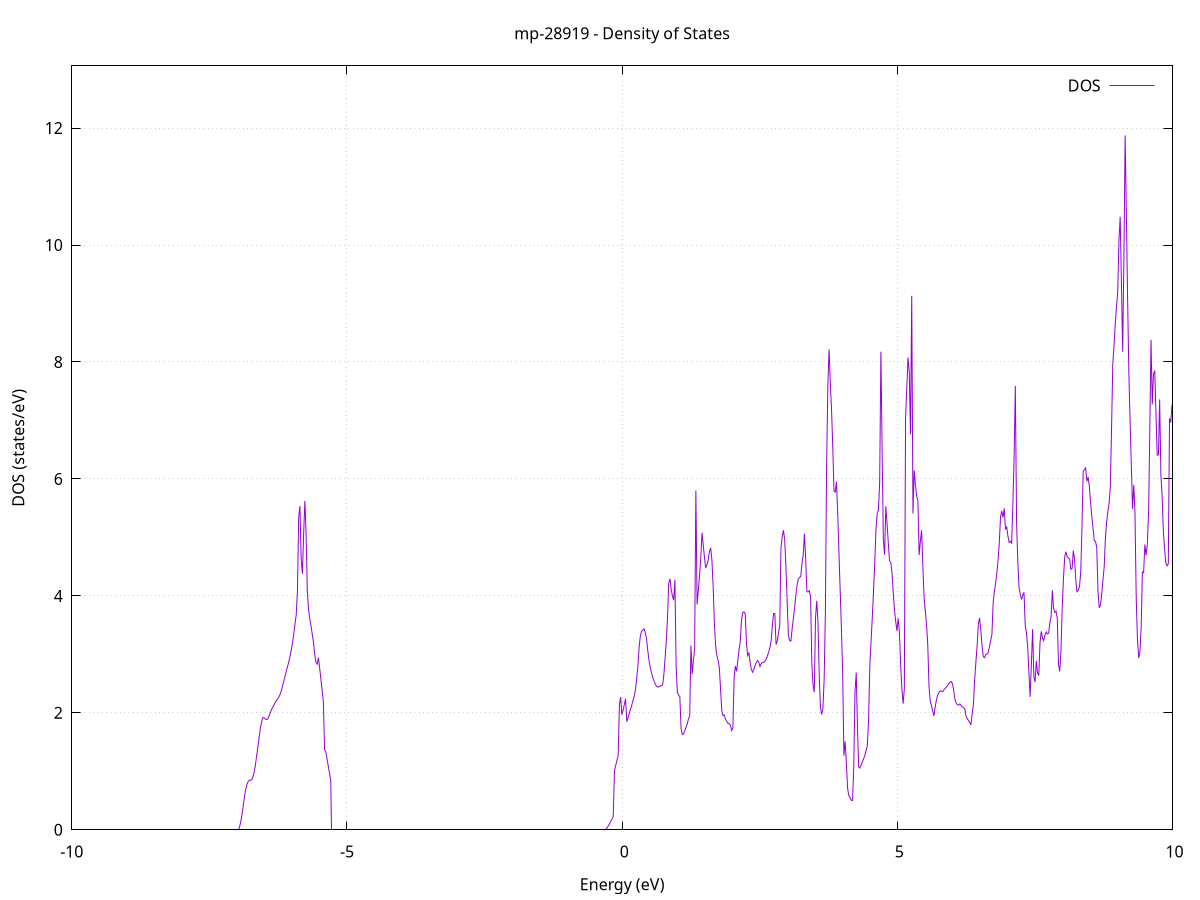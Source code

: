 set title 'mp-28919 - Density of States'
set xlabel 'Energy (eV)'
set ylabel 'DOS (states/eV)'
set grid
set xrange [-10:10]
set yrange [0:13.064]
set xzeroaxis lt -1
set terminal png size 800,600
set output 'mp-28919_dos_gnuplot.png'
plot '-' using 1:2 with lines title 'DOS'
-27.236500 0.000000
-27.214100 0.000000
-27.191700 0.000000
-27.169300 0.000000
-27.146900 0.000000
-27.124500 0.000000
-27.102100 0.000000
-27.079600 0.000000
-27.057200 0.000000
-27.034800 0.000000
-27.012400 0.000000
-26.990000 0.000000
-26.967600 0.000000
-26.945200 0.000000
-26.922800 0.000000
-26.900300 0.000000
-26.877900 0.000000
-26.855500 0.000000
-26.833100 0.000000
-26.810700 0.000000
-26.788300 0.000000
-26.765900 0.000000
-26.743500 0.000000
-26.721000 0.000000
-26.698600 0.000000
-26.676200 0.000000
-26.653800 0.000000
-26.631400 0.000000
-26.609000 0.000000
-26.586600 0.000000
-26.564200 0.000000
-26.541700 0.000000
-26.519300 0.000000
-26.496900 0.000000
-26.474500 0.000000
-26.452100 0.000000
-26.429700 0.000000
-26.407300 0.000000
-26.384900 0.000000
-26.362400 0.000000
-26.340000 0.000000
-26.317600 0.000000
-26.295200 0.000000
-26.272800 0.000000
-26.250400 0.000000
-26.228000 0.000000
-26.205600 0.000000
-26.183100 0.000000
-26.160700 0.000000
-26.138300 0.000000
-26.115900 0.000000
-26.093500 0.000000
-26.071100 0.000000
-26.048700 0.000000
-26.026200 0.000000
-26.003800 0.000000
-25.981400 0.000000
-25.959000 0.000000
-25.936600 0.000000
-25.914200 0.000000
-25.891800 0.000000
-25.869400 0.000000
-25.846900 0.000000
-25.824500 0.000000
-25.802100 0.000000
-25.779700 0.000000
-25.757300 0.000000
-25.734900 0.000000
-25.712500 0.000000
-25.690100 0.000000
-25.667600 0.000000
-25.645200 0.000000
-25.622800 0.000000
-25.600400 0.000000
-25.578000 0.000000
-25.555600 0.000000
-25.533200 0.000000
-25.510800 0.000000
-25.488300 0.000000
-25.465900 0.000000
-25.443500 0.000000
-25.421100 0.000000
-25.398700 0.000000
-25.376300 0.000000
-25.353900 0.000000
-25.331500 0.000000
-25.309000 0.000000
-25.286600 0.000000
-25.264200 0.000000
-25.241800 0.000000
-25.219400 0.000000
-25.197000 9.255500
-25.174600 11.349700
-25.152200 35.704700
-25.129700 68.804600
-25.107300 82.952300
-25.084900 29.722500
-25.062500 46.060000
-25.040100 50.028600
-25.017700 41.743700
-24.995300 123.238900
-24.972900 39.873000
-24.950400 0.000000
-24.928000 0.000000
-24.905600 0.000000
-24.883200 0.000000
-24.860800 0.000000
-24.838400 0.000000
-24.816000 0.000000
-24.793600 0.000000
-24.771100 0.000000
-24.748700 0.000000
-24.726300 0.000000
-24.703900 0.000000
-24.681500 0.000000
-24.659100 0.000000
-24.636700 4.970500
-24.614300 9.001400
-24.591800 22.555400
-24.569400 33.319600
-24.547000 12.751900
-24.524600 0.000000
-24.502200 0.000000
-24.479800 0.000000
-24.457400 0.000000
-24.435000 0.000000
-24.412500 0.000000
-24.390100 0.000000
-24.367700 0.000000
-24.345300 39.415900
-24.322900 88.098700
-24.300500 39.364800
-24.278100 0.000000
-24.255600 0.000000
-24.233200 0.000000
-24.210800 0.000000
-24.188400 0.000000
-24.166000 0.000000
-24.143600 0.000000
-24.121200 0.000000
-24.098800 0.000000
-24.076300 0.000000
-24.053900 0.000000
-24.031500 0.000000
-24.009100 0.000000
-23.986700 0.000000
-23.964300 0.000000
-23.941900 0.000000
-23.919500 0.000000
-23.897000 0.000000
-23.874600 0.000000
-23.852200 0.000000
-23.829800 0.000000
-23.807400 0.000000
-23.785000 0.000000
-23.762600 0.000000
-23.740200 0.000000
-23.717700 0.000000
-23.695300 0.000000
-23.672900 0.000000
-23.650500 0.000000
-23.628100 0.000000
-23.605700 0.000000
-23.583300 0.000000
-23.560900 0.000000
-23.538400 0.000000
-23.516000 0.000000
-23.493600 0.000000
-23.471200 0.000000
-23.448800 0.000000
-23.426400 0.000000
-23.404000 0.000000
-23.381600 0.000000
-23.359100 0.000000
-23.336700 0.000000
-23.314300 0.000000
-23.291900 0.000000
-23.269500 0.000000
-23.247100 0.000000
-23.224700 0.000000
-23.202300 0.000000
-23.179800 0.000000
-23.157400 0.000000
-23.135000 0.000000
-23.112600 0.000000
-23.090200 0.000000
-23.067800 0.000000
-23.045400 0.000000
-23.023000 0.000000
-23.000500 0.000000
-22.978100 0.000000
-22.955700 0.000000
-22.933300 0.000000
-22.910900 0.000000
-22.888500 0.000000
-22.866100 0.000000
-22.843700 0.000000
-22.821200 0.000000
-22.798800 0.000000
-22.776400 0.000000
-22.754000 0.000000
-22.731600 0.000000
-22.709200 0.000000
-22.686800 0.000000
-22.664400 0.000000
-22.641900 0.000000
-22.619500 0.000000
-22.597100 0.000000
-22.574700 0.000000
-22.552300 0.000000
-22.529900 0.000000
-22.507500 0.000000
-22.485000 0.000000
-22.462600 0.000000
-22.440200 0.000000
-22.417800 0.000000
-22.395400 0.000000
-22.373000 0.000000
-22.350600 0.000000
-22.328200 0.000000
-22.305700 0.000000
-22.283300 0.000000
-22.260900 0.000000
-22.238500 0.000000
-22.216100 0.000000
-22.193700 0.000000
-22.171300 0.000000
-22.148900 0.000000
-22.126400 0.000000
-22.104000 0.000000
-22.081600 0.000000
-22.059200 0.000000
-22.036800 0.000000
-22.014400 0.000000
-21.992000 0.000000
-21.969600 0.000000
-21.947100 0.000000
-21.924700 0.000000
-21.902300 0.000000
-21.879900 0.000000
-21.857500 0.000000
-21.835100 0.000000
-21.812700 0.000000
-21.790300 0.000000
-21.767800 0.000000
-21.745400 0.000000
-21.723000 0.000000
-21.700600 0.000000
-21.678200 0.000000
-21.655800 0.000000
-21.633400 0.000000
-21.611000 0.000000
-21.588500 0.000000
-21.566100 0.000000
-21.543700 0.000000
-21.521300 0.000000
-21.498900 0.000000
-21.476500 0.000000
-21.454100 0.000000
-21.431700 0.000000
-21.409200 0.000000
-21.386800 0.000000
-21.364400 0.000000
-21.342000 0.000000
-21.319600 0.000000
-21.297200 0.000000
-21.274800 0.000000
-21.252400 0.000000
-21.229900 0.000000
-21.207500 0.000000
-21.185100 0.000000
-21.162700 0.000000
-21.140300 0.000000
-21.117900 0.000000
-21.095500 0.000000
-21.073100 0.000000
-21.050600 0.000000
-21.028200 0.000000
-21.005800 0.000000
-20.983400 0.000000
-20.961000 0.000000
-20.938600 0.000000
-20.916200 0.000000
-20.893700 0.000000
-20.871300 0.000000
-20.848900 0.000000
-20.826500 0.000000
-20.804100 0.000000
-20.781700 0.000000
-20.759300 0.000000
-20.736900 0.000000
-20.714400 0.000000
-20.692000 0.000000
-20.669600 0.000000
-20.647200 0.000000
-20.624800 0.000000
-20.602400 0.000000
-20.580000 0.000000
-20.557600 0.000000
-20.535100 0.000000
-20.512700 0.000000
-20.490300 0.000000
-20.467900 0.000000
-20.445500 0.000000
-20.423100 0.000000
-20.400700 0.000000
-20.378300 0.000000
-20.355800 0.000000
-20.333400 0.000000
-20.311000 0.000000
-20.288600 0.000000
-20.266200 0.000000
-20.243800 0.000000
-20.221400 0.000000
-20.199000 0.000000
-20.176500 0.000000
-20.154100 0.000000
-20.131700 0.000000
-20.109300 0.000000
-20.086900 0.000000
-20.064500 0.000000
-20.042100 0.000000
-20.019700 0.000000
-19.997200 0.000000
-19.974800 0.000000
-19.952400 0.000000
-19.930000 0.000000
-19.907600 0.000000
-19.885200 0.000000
-19.862800 0.000000
-19.840400 0.000000
-19.817900 0.000000
-19.795500 0.000000
-19.773100 0.000000
-19.750700 0.000000
-19.728300 0.000000
-19.705900 0.000000
-19.683500 0.000000
-19.661100 0.000000
-19.638600 0.000000
-19.616200 0.000000
-19.593800 0.000000
-19.571400 0.000000
-19.549000 0.000000
-19.526600 0.000000
-19.504200 0.000000
-19.481800 0.000000
-19.459300 0.000000
-19.436900 0.000000
-19.414500 0.000000
-19.392100 0.000000
-19.369700 0.000000
-19.347300 0.000000
-19.324900 0.000000
-19.302500 0.000000
-19.280000 0.000000
-19.257600 0.000000
-19.235200 0.000000
-19.212800 0.000000
-19.190400 0.000000
-19.168000 0.000000
-19.145600 0.000000
-19.123100 0.000000
-19.100700 0.000000
-19.078300 0.000000
-19.055900 0.000000
-19.033500 0.000000
-19.011100 0.000000
-18.988700 0.000000
-18.966300 0.000000
-18.943800 0.000000
-18.921400 0.000000
-18.899000 0.000000
-18.876600 0.000000
-18.854200 0.000000
-18.831800 0.000000
-18.809400 0.000000
-18.787000 0.000000
-18.764500 0.000000
-18.742100 0.000000
-18.719700 0.000000
-18.697300 0.000000
-18.674900 0.000000
-18.652500 0.000000
-18.630100 0.000000
-18.607700 0.000000
-18.585200 0.000000
-18.562800 0.000000
-18.540400 0.000000
-18.518000 0.000000
-18.495600 0.000000
-18.473200 0.000000
-18.450800 0.000000
-18.428400 0.000000
-18.405900 0.000000
-18.383500 0.000000
-18.361100 0.000000
-18.338700 0.000000
-18.316300 0.000000
-18.293900 0.000000
-18.271500 0.000000
-18.249100 0.000000
-18.226600 0.000000
-18.204200 0.000000
-18.181800 0.000000
-18.159400 0.000000
-18.137000 0.000000
-18.114600 0.000000
-18.092200 0.000000
-18.069800 0.000000
-18.047300 0.000000
-18.024900 0.000000
-18.002500 0.000000
-17.980100 0.000000
-17.957700 0.000000
-17.935300 0.000000
-17.912900 0.000000
-17.890500 0.000000
-17.868000 0.000000
-17.845600 0.000000
-17.823200 0.000000
-17.800800 0.000000
-17.778400 0.000000
-17.756000 0.000000
-17.733600 0.000000
-17.711200 0.000000
-17.688700 0.000000
-17.666300 0.000000
-17.643900 0.000000
-17.621500 0.000000
-17.599100 0.000000
-17.576700 0.000000
-17.554300 0.000000
-17.531900 0.000000
-17.509400 0.000000
-17.487000 0.000000
-17.464600 0.000000
-17.442200 0.000000
-17.419800 0.000000
-17.397400 0.000000
-17.375000 0.000000
-17.352500 0.000000
-17.330100 0.000000
-17.307700 0.000000
-17.285300 0.000000
-17.262900 0.000000
-17.240500 0.000000
-17.218100 0.000000
-17.195700 0.000000
-17.173200 0.000000
-17.150800 0.000000
-17.128400 0.000000
-17.106000 0.000000
-17.083600 0.000000
-17.061200 0.000000
-17.038800 0.000000
-17.016400 0.000000
-16.993900 0.000000
-16.971500 0.000000
-16.949100 0.000000
-16.926700 0.000000
-16.904300 0.000000
-16.881900 0.000000
-16.859500 0.000000
-16.837100 0.000000
-16.814600 0.000000
-16.792200 0.000000
-16.769800 0.000000
-16.747400 0.000000
-16.725000 0.000000
-16.702600 0.000000
-16.680200 0.000000
-16.657800 0.000000
-16.635300 0.000000
-16.612900 0.000000
-16.590500 0.000000
-16.568100 0.000000
-16.545700 0.000000
-16.523300 0.000000
-16.500900 0.000000
-16.478500 0.000000
-16.456000 0.000000
-16.433600 0.000000
-16.411200 0.000000
-16.388800 0.000000
-16.366400 0.000000
-16.344000 0.000000
-16.321600 0.000000
-16.299200 0.000000
-16.276700 0.000000
-16.254300 0.000000
-16.231900 0.000000
-16.209500 0.000000
-16.187100 0.000000
-16.164700 0.000000
-16.142300 0.000000
-16.119900 0.000000
-16.097400 0.000000
-16.075000 0.000000
-16.052600 0.000000
-16.030200 0.000000
-16.007800 0.000000
-15.985400 0.000000
-15.963000 0.000000
-15.940600 0.000000
-15.918100 0.000000
-15.895700 0.000000
-15.873300 0.000000
-15.850900 0.000000
-15.828500 0.000000
-15.806100 0.000000
-15.783700 0.000000
-15.761300 0.000000
-15.738800 0.000000
-15.716400 0.000000
-15.694000 0.000000
-15.671600 0.000000
-15.649200 0.000000
-15.626800 0.000000
-15.604400 0.000000
-15.581900 0.000000
-15.559500 0.000000
-15.537100 0.000000
-15.514700 0.000000
-15.492300 0.000000
-15.469900 0.000000
-15.447500 0.000000
-15.425100 0.000000
-15.402600 0.000000
-15.380200 0.000000
-15.357800 0.000000
-15.335400 0.000000
-15.313000 0.000000
-15.290600 0.000000
-15.268200 0.000000
-15.245800 0.000000
-15.223300 0.000000
-15.200900 0.000000
-15.178500 0.000000
-15.156100 0.000000
-15.133700 0.000000
-15.111300 0.000000
-15.088900 0.000000
-15.066500 0.000000
-15.044000 0.000000
-15.021600 0.000000
-14.999200 0.000000
-14.976800 0.000000
-14.954400 0.000000
-14.932000 0.000000
-14.909600 0.000000
-14.887200 0.000000
-14.864700 0.000000
-14.842300 0.000000
-14.819900 0.000000
-14.797500 0.000000
-14.775100 0.000000
-14.752700 0.000000
-14.730300 0.000000
-14.707900 0.000000
-14.685400 0.000000
-14.663000 0.000000
-14.640600 0.000000
-14.618200 0.000000
-14.595800 0.000000
-14.573400 0.000000
-14.551000 0.000000
-14.528600 0.000000
-14.506100 0.000000
-14.483700 0.000000
-14.461300 0.000000
-14.438900 0.000000
-14.416500 0.000000
-14.394100 0.000000
-14.371700 0.000000
-14.349300 0.000000
-14.326800 0.000000
-14.304400 0.000000
-14.282000 0.000000
-14.259600 0.000000
-14.237200 0.000000
-14.214800 0.000000
-14.192400 0.000000
-14.170000 0.000000
-14.147500 0.000000
-14.125100 0.000000
-14.102700 0.000000
-14.080300 0.000000
-14.057900 0.000000
-14.035500 0.000000
-14.013100 0.000000
-13.990600 0.000000
-13.968200 0.000000
-13.945800 0.000000
-13.923400 0.000000
-13.901000 0.000000
-13.878600 0.000000
-13.856200 0.000000
-13.833800 0.000000
-13.811300 0.000000
-13.788900 0.000000
-13.766500 0.000000
-13.744100 0.000000
-13.721700 0.000000
-13.699300 0.000000
-13.676900 0.000000
-13.654500 0.000000
-13.632000 0.000000
-13.609600 0.000000
-13.587200 0.000000
-13.564800 0.000000
-13.542400 0.000000
-13.520000 0.000000
-13.497600 0.000000
-13.475200 0.000000
-13.452700 0.000000
-13.430300 0.000000
-13.407900 0.000000
-13.385500 0.000000
-13.363100 0.000000
-13.340700 0.000000
-13.318300 0.000000
-13.295900 0.000000
-13.273400 0.000000
-13.251000 0.000000
-13.228600 0.000000
-13.206200 0.000000
-13.183800 0.000000
-13.161400 0.000000
-13.139000 0.000000
-13.116600 0.000000
-13.094100 0.000000
-13.071700 0.000000
-13.049300 0.000000
-13.026900 0.000000
-13.004500 0.000000
-12.982100 0.000000
-12.959700 0.000000
-12.937300 0.000000
-12.914800 0.000000
-12.892400 0.000000
-12.870000 0.000000
-12.847600 0.000000
-12.825200 0.000000
-12.802800 0.000000
-12.780400 0.000000
-12.758000 0.000000
-12.735500 0.000000
-12.713100 0.000000
-12.690700 0.000000
-12.668300 0.000000
-12.645900 0.000000
-12.623500 0.000000
-12.601100 0.000000
-12.578700 0.000000
-12.556200 0.000000
-12.533800 0.000000
-12.511400 0.000000
-12.489000 0.000000
-12.466600 0.000000
-12.444200 0.000000
-12.421800 0.000000
-12.399400 0.000000
-12.376900 0.000000
-12.354500 0.000000
-12.332100 0.000000
-12.309700 0.000000
-12.287300 0.000000
-12.264900 0.000000
-12.242500 0.000000
-12.220000 0.000000
-12.197600 0.000000
-12.175200 0.000000
-12.152800 0.000000
-12.130400 0.000000
-12.108000 0.000000
-12.085600 0.000000
-12.063200 0.000000
-12.040700 0.000000
-12.018300 0.000000
-11.995900 0.000000
-11.973500 0.000000
-11.951100 0.000000
-11.928700 0.000000
-11.906300 0.000000
-11.883900 0.000000
-11.861400 0.000000
-11.839000 0.000000
-11.816600 0.000000
-11.794200 0.000000
-11.771800 0.000000
-11.749400 0.000000
-11.727000 0.000000
-11.704600 0.000000
-11.682100 0.000000
-11.659700 0.000000
-11.637300 0.000000
-11.614900 0.000000
-11.592500 0.000000
-11.570100 0.000000
-11.547700 0.000000
-11.525300 0.000000
-11.502800 0.000000
-11.480400 0.000000
-11.458000 0.000000
-11.435600 0.000000
-11.413200 0.000000
-11.390800 0.000000
-11.368400 0.000000
-11.346000 0.000000
-11.323500 0.000000
-11.301100 0.000000
-11.278700 0.000000
-11.256300 0.000000
-11.233900 0.000000
-11.211500 0.000000
-11.189100 0.000000
-11.166700 0.000000
-11.144200 0.000000
-11.121800 0.000000
-11.099400 0.000000
-11.077000 0.000000
-11.054600 0.000000
-11.032200 0.000000
-11.009800 0.000000
-10.987400 0.000000
-10.964900 0.000000
-10.942500 0.000000
-10.920100 0.000000
-10.897700 0.000000
-10.875300 0.000000
-10.852900 0.000000
-10.830500 0.000000
-10.808100 0.000000
-10.785600 0.000000
-10.763200 0.000000
-10.740800 0.000000
-10.718400 0.000000
-10.696000 0.000000
-10.673600 0.000000
-10.651200 0.000000
-10.628800 0.000000
-10.606300 0.000000
-10.583900 0.000000
-10.561500 0.000000
-10.539100 0.000000
-10.516700 0.000000
-10.494300 0.000000
-10.471900 0.000000
-10.449400 0.000000
-10.427000 0.000000
-10.404600 0.000000
-10.382200 0.000000
-10.359800 0.000000
-10.337400 0.000000
-10.315000 0.000000
-10.292600 0.000000
-10.270100 0.000000
-10.247700 0.000000
-10.225300 0.000000
-10.202900 0.000000
-10.180500 0.000000
-10.158100 0.000000
-10.135700 0.000000
-10.113300 0.000000
-10.090800 0.000000
-10.068400 0.000000
-10.046000 0.000000
-10.023600 0.000000
-10.001200 0.000000
-9.978800 0.000000
-9.956400 0.000000
-9.934000 0.000000
-9.911500 0.000000
-9.889100 0.000000
-9.866700 0.000000
-9.844300 0.000000
-9.821900 0.000000
-9.799500 0.000000
-9.777100 0.000000
-9.754700 0.000000
-9.732200 0.000000
-9.709800 0.000000
-9.687400 0.000000
-9.665000 0.000000
-9.642600 0.000000
-9.620200 0.000000
-9.597800 0.000000
-9.575400 0.000000
-9.552900 0.000000
-9.530500 0.000000
-9.508100 0.000000
-9.485700 0.000000
-9.463300 0.000000
-9.440900 0.000000
-9.418500 0.000000
-9.396100 0.000000
-9.373600 0.000000
-9.351200 0.000000
-9.328800 0.000000
-9.306400 0.000000
-9.284000 0.000000
-9.261600 0.000000
-9.239200 0.000000
-9.216800 0.000000
-9.194300 0.000000
-9.171900 0.000000
-9.149500 0.000000
-9.127100 0.000000
-9.104700 0.000000
-9.082300 0.000000
-9.059900 0.000000
-9.037500 0.000000
-9.015000 0.000000
-8.992600 0.000000
-8.970200 0.000000
-8.947800 0.000000
-8.925400 0.000000
-8.903000 0.000000
-8.880600 0.000000
-8.858200 0.000000
-8.835700 0.000000
-8.813300 0.000000
-8.790900 0.000000
-8.768500 0.000000
-8.746100 0.000000
-8.723700 0.000000
-8.701300 0.000000
-8.678800 0.000000
-8.656400 0.000000
-8.634000 0.000000
-8.611600 0.000000
-8.589200 0.000000
-8.566800 0.000000
-8.544400 0.000000
-8.522000 0.000000
-8.499500 0.000000
-8.477100 0.000000
-8.454700 0.000000
-8.432300 0.000000
-8.409900 0.000000
-8.387500 0.000000
-8.365100 0.000000
-8.342700 0.000000
-8.320200 0.000000
-8.297800 0.000000
-8.275400 0.000000
-8.253000 0.000000
-8.230600 0.000000
-8.208200 0.000000
-8.185800 0.000000
-8.163400 0.000000
-8.140900 0.000000
-8.118500 0.000000
-8.096100 0.000000
-8.073700 0.000000
-8.051300 0.000000
-8.028900 0.000000
-8.006500 0.000000
-7.984100 0.000000
-7.961600 0.000000
-7.939200 0.000000
-7.916800 0.000000
-7.894400 0.000000
-7.872000 0.000000
-7.849600 0.000000
-7.827200 0.000000
-7.804800 0.000000
-7.782300 0.000000
-7.759900 0.000000
-7.737500 0.000000
-7.715100 0.000000
-7.692700 0.000000
-7.670300 0.000000
-7.647900 0.000000
-7.625500 0.000000
-7.603000 0.000000
-7.580600 0.000000
-7.558200 0.000000
-7.535800 0.000000
-7.513400 0.000000
-7.491000 0.000000
-7.468600 0.000000
-7.446200 0.000000
-7.423700 0.000000
-7.401300 0.000000
-7.378900 0.000000
-7.356500 0.000000
-7.334100 0.000000
-7.311700 0.000000
-7.289300 0.000000
-7.266900 0.000000
-7.244400 0.000000
-7.222000 0.000000
-7.199600 0.000000
-7.177200 0.000000
-7.154800 0.000000
-7.132400 0.000000
-7.110000 0.000000
-7.087500 0.000000
-7.065100 0.000000
-7.042700 0.000000
-7.020300 0.000000
-6.997900 0.000000
-6.975500 0.000000
-6.953100 0.043100
-6.930700 0.134100
-6.908200 0.254200
-6.885800 0.399500
-6.863400 0.562400
-6.841000 0.680200
-6.818600 0.770900
-6.796200 0.824800
-6.773800 0.849000
-6.751400 0.844400
-6.728900 0.857800
-6.706500 0.911000
-6.684100 0.997600
-6.661700 1.119500
-6.639300 1.278400
-6.616900 1.423800
-6.594500 1.593900
-6.572100 1.744600
-6.549600 1.852300
-6.527200 1.921400
-6.504800 1.912400
-6.482400 1.893300
-6.460000 1.885000
-6.437600 1.897700
-6.415200 1.946400
-6.392800 2.005400
-6.370300 2.055400
-6.347900 2.098900
-6.325500 2.136600
-6.303100 2.176300
-6.280700 2.211800
-6.258300 2.239500
-6.235900 2.273700
-6.213500 2.318300
-6.191000 2.387800
-6.168600 2.465900
-6.146200 2.549600
-6.123800 2.633300
-6.101400 2.714300
-6.079000 2.794300
-6.056600 2.873700
-6.034200 2.967500
-6.011700 3.075600
-5.989300 3.197300
-5.966900 3.346200
-5.944500 3.518200
-5.922100 3.679000
-5.899700 4.076000
-5.877300 5.342300
-5.854900 5.536400
-5.832400 4.652800
-5.810000 4.378100
-5.787600 5.043800
-5.765200 5.623700
-5.742800 5.065700
-5.720400 4.074200
-5.698000 3.765400
-5.675600 3.603100
-5.653100 3.488300
-5.630700 3.343800
-5.608300 3.207400
-5.585900 2.993300
-5.563500 2.860600
-5.541100 2.832500
-5.518700 2.945200
-5.496300 2.769500
-5.473800 2.575900
-5.451400 2.382500
-5.429000 2.192100
-5.406600 1.368300
-5.384200 1.331200
-5.361800 1.209200
-5.339400 1.087300
-5.316900 0.965400
-5.294500 0.843500
-5.272100 0.000000
-5.249700 0.000000
-5.227300 0.000000
-5.204900 0.000000
-5.182500 0.000000
-5.160100 0.000000
-5.137600 0.000000
-5.115200 0.000000
-5.092800 0.000000
-5.070400 0.000000
-5.048000 0.000000
-5.025600 0.000000
-5.003200 0.000000
-4.980800 0.000000
-4.958300 0.000000
-4.935900 0.000000
-4.913500 0.000000
-4.891100 0.000000
-4.868700 0.000000
-4.846300 0.000000
-4.823900 0.000000
-4.801500 0.000000
-4.779000 0.000000
-4.756600 0.000000
-4.734200 0.000000
-4.711800 0.000000
-4.689400 0.000000
-4.667000 0.000000
-4.644600 0.000000
-4.622200 0.000000
-4.599700 0.000000
-4.577300 0.000000
-4.554900 0.000000
-4.532500 0.000000
-4.510100 0.000000
-4.487700 0.000000
-4.465300 0.000000
-4.442900 0.000000
-4.420400 0.000000
-4.398000 0.000000
-4.375600 0.000000
-4.353200 0.000000
-4.330800 0.000000
-4.308400 0.000000
-4.286000 0.000000
-4.263600 0.000000
-4.241100 0.000000
-4.218700 0.000000
-4.196300 0.000000
-4.173900 0.000000
-4.151500 0.000000
-4.129100 0.000000
-4.106700 0.000000
-4.084300 0.000000
-4.061800 0.000000
-4.039400 0.000000
-4.017000 0.000000
-3.994600 0.000000
-3.972200 0.000000
-3.949800 0.000000
-3.927400 0.000000
-3.905000 0.000000
-3.882500 0.000000
-3.860100 0.000000
-3.837700 0.000000
-3.815300 0.000000
-3.792900 0.000000
-3.770500 0.000000
-3.748100 0.000000
-3.725700 0.000000
-3.703200 0.000000
-3.680800 0.000000
-3.658400 0.000000
-3.636000 0.000000
-3.613600 0.000000
-3.591200 0.000000
-3.568800 0.000000
-3.546300 0.000000
-3.523900 0.000000
-3.501500 0.000000
-3.479100 0.000000
-3.456700 0.000000
-3.434300 0.000000
-3.411900 0.000000
-3.389500 0.000000
-3.367000 0.000000
-3.344600 0.000000
-3.322200 0.000000
-3.299800 0.000000
-3.277400 0.000000
-3.255000 0.000000
-3.232600 0.000000
-3.210200 0.000000
-3.187700 0.000000
-3.165300 0.000000
-3.142900 0.000000
-3.120500 0.000000
-3.098100 0.000000
-3.075700 0.000000
-3.053300 0.000000
-3.030900 0.000000
-3.008400 0.000000
-2.986000 0.000000
-2.963600 0.000000
-2.941200 0.000000
-2.918800 0.000000
-2.896400 0.000000
-2.874000 0.000000
-2.851600 0.000000
-2.829100 0.000000
-2.806700 0.000000
-2.784300 0.000000
-2.761900 0.000000
-2.739500 0.000000
-2.717100 0.000000
-2.694700 0.000000
-2.672300 0.000000
-2.649800 0.000000
-2.627400 0.000000
-2.605000 0.000000
-2.582600 0.000000
-2.560200 0.000000
-2.537800 0.000000
-2.515400 0.000000
-2.493000 0.000000
-2.470500 0.000000
-2.448100 0.000000
-2.425700 0.000000
-2.403300 0.000000
-2.380900 0.000000
-2.358500 0.000000
-2.336100 0.000000
-2.313700 0.000000
-2.291200 0.000000
-2.268800 0.000000
-2.246400 0.000000
-2.224000 0.000000
-2.201600 0.000000
-2.179200 0.000000
-2.156800 0.000000
-2.134400 0.000000
-2.111900 0.000000
-2.089500 0.000000
-2.067100 0.000000
-2.044700 0.000000
-2.022300 0.000000
-1.999900 0.000000
-1.977500 0.000000
-1.955100 0.000000
-1.932600 0.000000
-1.910200 0.000000
-1.887800 0.000000
-1.865400 0.000000
-1.843000 0.000000
-1.820600 0.000000
-1.798200 0.000000
-1.775700 0.000000
-1.753300 0.000000
-1.730900 0.000000
-1.708500 0.000000
-1.686100 0.000000
-1.663700 0.000000
-1.641300 0.000000
-1.618900 0.000000
-1.596400 0.000000
-1.574000 0.000000
-1.551600 0.000000
-1.529200 0.000000
-1.506800 0.000000
-1.484400 0.000000
-1.462000 0.000000
-1.439600 0.000000
-1.417100 0.000000
-1.394700 0.000000
-1.372300 0.000000
-1.349900 0.000000
-1.327500 0.000000
-1.305100 0.000000
-1.282700 0.000000
-1.260300 0.000000
-1.237800 0.000000
-1.215400 0.000000
-1.193000 0.000000
-1.170600 0.000000
-1.148200 0.000000
-1.125800 0.000000
-1.103400 0.000000
-1.081000 0.000000
-1.058500 0.000000
-1.036100 0.000000
-1.013700 0.000000
-0.991300 0.000000
-0.968900 0.000000
-0.946500 0.000000
-0.924100 0.000000
-0.901700 0.000000
-0.879200 0.000000
-0.856800 0.000000
-0.834400 0.000000
-0.812000 0.000000
-0.789600 0.000000
-0.767200 0.000000
-0.744800 0.000000
-0.722400 0.000000
-0.699900 0.000000
-0.677500 0.000000
-0.655100 0.000000
-0.632700 0.000000
-0.610300 0.000000
-0.587900 0.000000
-0.565500 0.000000
-0.543100 0.000000
-0.520600 0.000000
-0.498200 0.000000
-0.475800 0.000000
-0.453400 0.000000
-0.431000 0.000000
-0.408600 0.000000
-0.386200 0.000000
-0.363800 0.000000
-0.341300 0.000000
-0.318900 0.000200
-0.296500 0.010300
-0.274100 0.035100
-0.251700 0.066600
-0.229300 0.101700
-0.206900 0.140600
-0.184400 0.183200
-0.162000 0.225900
-0.139600 1.007700
-0.117200 1.099600
-0.094800 1.184800
-0.072400 1.266000
-0.050000 2.133700
-0.027600 2.269300
-0.005100 1.969500
0.017300 2.043900
0.039700 2.141400
0.062100 2.239700
0.084500 1.848900
0.106900 1.918300
0.129300 1.988800
0.151700 2.060000
0.174200 2.132000
0.196600 2.205500
0.219000 2.289000
0.241400 2.392000
0.263800 2.579700
0.286200 2.797600
0.308600 3.118300
0.331000 3.318800
0.353500 3.395300
0.375900 3.414500
0.398300 3.435800
0.420700 3.365800
0.443100 3.266400
0.465500 3.068100
0.487900 2.898000
0.510300 2.780600
0.532800 2.686000
0.555200 2.608500
0.577600 2.546800
0.600000 2.496400
0.622400 2.456000
0.644800 2.441500
0.667200 2.445600
0.689600 2.454400
0.712100 2.464100
0.734500 2.475700
0.756900 2.642700
0.779300 2.921000
0.801700 3.212900
0.824100 3.611500
0.846500 4.215700
0.868900 4.294300
0.891400 4.108200
0.913800 3.997200
0.936200 3.926300
0.958600 4.274600
0.981000 2.800100
1.003400 2.348700
1.025800 2.301500
1.048200 2.276500
1.070700 1.735100
1.093100 1.627300
1.115500 1.639900
1.137900 1.691100
1.160300 1.750500
1.182700 1.807400
1.205100 1.896700
1.227500 1.939300
1.250000 3.151000
1.272400 2.661800
1.294800 2.885800
1.317200 3.094900
1.339600 5.799800
1.362000 3.854300
1.384400 4.091400
1.406800 4.357700
1.429300 4.664700
1.451700 5.079700
1.474100 4.865700
1.496500 4.650100
1.518900 4.473300
1.541300 4.536900
1.563700 4.606900
1.586200 4.759900
1.608600 4.821800
1.631000 4.612200
1.653400 4.159500
1.675800 3.532000
1.698200 3.149200
1.720600 2.981200
1.743000 2.898200
1.765500 2.780100
1.787900 2.406900
1.810300 2.039100
1.832700 1.950700
1.855100 1.963600
1.877500 1.894000
1.899900 1.855000
1.922300 1.820700
1.944800 1.815100
1.967200 1.790200
1.989600 1.697200
2.012000 1.741400
2.034400 2.588400
2.056800 2.799000
2.079200 2.709500
2.101600 2.899000
2.124100 3.072200
2.146500 3.229200
2.168900 3.588100
2.191300 3.715300
2.213700 3.727000
2.236100 3.694600
2.258500 3.196700
2.280900 2.979000
2.303400 3.021200
2.325800 2.862500
2.348200 2.741700
2.370600 2.692800
2.393000 2.742500
2.415400 2.806700
2.437800 2.862400
2.460200 2.894900
2.482700 2.866900
2.505100 2.792300
2.527500 2.842700
2.549900 2.859800
2.572300 2.862900
2.594700 2.882900
2.617100 2.917300
2.639500 2.973300
2.662000 3.038900
2.684400 3.115600
2.706800 3.230900
2.729200 3.490400
2.751600 3.696900
2.774000 3.699300
2.796400 3.168600
2.818800 3.228500
2.841300 3.364400
2.863700 3.501600
2.886100 4.826300
2.908500 5.008900
2.930900 5.123000
2.953300 4.960100
2.975700 4.504500
2.998100 3.911600
3.020600 3.325000
3.043000 3.238300
3.065400 3.226400
3.087800 3.430300
3.110200 3.605800
3.132600 3.786800
3.155000 3.996900
3.177400 4.182500
3.199900 4.281100
3.222300 4.316500
3.244700 4.330500
3.267100 4.555100
3.289500 4.695500
3.311900 5.064600
3.334300 4.645500
3.356800 4.071500
3.379200 4.068500
3.401600 4.088700
3.424000 3.974600
3.446400 2.845900
3.468800 2.468200
3.491200 2.355300
3.513600 3.622000
3.536100 3.916300
3.558500 3.548100
3.580900 2.637500
3.603300 2.098400
3.625700 1.972300
3.648100 2.075600
3.670500 2.569100
3.692900 3.695500
3.715400 6.239800
3.737800 7.611800
3.760200 8.217300
3.782600 7.624300
3.805000 7.180400
3.827400 6.533400
3.849800 5.789000
3.872200 5.774600
3.894700 5.950000
3.917100 5.414100
3.939500 4.730200
3.961900 4.086300
3.984300 3.436400
4.006700 2.681100
4.029100 1.266500
4.051500 1.512200
4.074000 1.141900
4.096400 0.710800
4.118800 0.585200
4.141200 0.549100
4.163600 0.506300
4.186000 0.499800
4.208400 1.076000
4.230800 2.358800
4.253300 2.688100
4.275700 1.756500
4.298100 1.072700
4.320500 1.055800
4.342900 1.109300
4.365300 1.162800
4.387700 1.216400
4.410100 1.270100
4.432600 1.356000
4.455000 1.436600
4.477400 1.865300
4.499800 2.785600
4.522200 3.210100
4.544600 3.619500
4.567000 4.070100
4.589400 4.546000
4.611900 5.136000
4.634300 5.409200
4.656700 5.467900
4.679100 5.930100
4.701500 8.175900
4.723900 6.479800
4.746300 4.961200
4.768700 4.702900
4.791200 5.533000
4.813600 5.234800
4.836000 4.902300
4.858400 4.602000
4.880800 4.573900
4.903200 4.404100
4.925600 4.052800
4.948000 3.766500
4.970500 3.560000
4.992900 3.401900
5.015300 3.617400
5.037700 3.385100
5.060100 2.833600
5.082500 2.413700
5.104900 2.154900
5.127400 2.406800
5.149800 7.043700
5.172200 7.548200
5.194600 8.076400
5.217000 7.834400
5.239400 6.766500
5.261800 9.131800
5.284200 5.408900
5.306700 6.147100
5.329100 5.900500
5.351500 5.702300
5.373900 5.626900
5.396300 4.699700
5.418700 4.933300
5.441100 5.122300
5.463500 4.513300
5.486000 3.983800
5.508400 3.743300
5.530800 3.508600
5.553200 3.157800
5.575600 2.453200
5.598000 2.198700
5.620400 2.125700
5.642800 2.034500
5.665300 1.947000
5.687700 2.095800
5.710100 2.221200
5.732500 2.301800
5.754900 2.349300
5.777300 2.374200
5.799700 2.371900
5.822100 2.361800
5.844600 2.390100
5.867000 2.412400
5.889400 2.437800
5.911800 2.465000
5.934200 2.494000
5.956600 2.524800
5.979000 2.537600
6.001400 2.496400
6.023900 2.387900
6.046300 2.234600
6.068700 2.170200
6.091100 2.138200
6.113500 2.131400
6.135900 2.152300
6.158300 2.127500
6.180700 2.105900
6.203200 2.087400
6.225600 2.072000
6.248000 1.942900
6.270400 1.899500
6.292800 1.871400
6.315200 1.831600
6.337600 1.802900
6.360000 1.979200
6.382500 2.148300
6.404900 2.562900
6.427300 2.863400
6.449700 3.139500
6.472100 3.518000
6.494500 3.623500
6.516900 3.417400
6.539300 3.150700
6.561800 2.960900
6.584200 2.943000
6.606600 2.998300
6.629000 3.003500
6.651400 3.034400
6.673800 3.126600
6.696200 3.237500
6.718600 3.336500
6.741100 3.877200
6.763500 4.073900
6.785900 4.220200
6.808300 4.391900
6.830700 4.609700
6.853100 4.912200
6.875500 5.350600
6.898000 5.453100
6.920400 5.338400
6.942800 5.499200
6.965200 5.136500
6.987600 5.178800
7.010000 5.021300
7.032400 4.914100
7.054800 4.933400
7.077300 4.903200
7.099700 5.571300
7.122100 6.365800
7.144500 7.589800
7.166900 5.250800
7.189300 4.587200
7.211700 4.139900
7.234100 4.029200
7.256600 3.937900
7.279000 4.013200
7.301400 4.059500
7.323800 3.502400
7.346200 3.363900
7.368600 3.130800
7.391000 2.687200
7.413400 2.272700
7.435900 2.835400
7.458300 3.430700
7.480700 2.616000
7.503100 2.527500
7.525500 2.888100
7.547900 2.680200
7.570300 2.638000
7.592700 3.202600
7.615200 3.393600
7.637600 3.282100
7.660000 3.234700
7.682400 3.333100
7.704800 3.382100
7.727200 3.348400
7.749600 3.360300
7.772000 3.545200
7.794500 3.652500
7.816900 4.096100
7.839300 3.787100
7.861700 3.718000
7.884100 3.738300
7.906500 3.610400
7.928900 2.827100
7.951300 2.706800
7.973800 3.074700
7.996200 3.796800
8.018600 4.296000
8.041000 4.665300
8.063400 4.755800
8.085800 4.667000
8.108200 4.651300
8.130600 4.629500
8.153100 4.453900
8.175500 4.468300
8.197900 4.773800
8.220300 4.630700
8.242700 4.269300
8.265100 4.070700
8.287500 4.091700
8.309900 4.157500
8.332400 4.399600
8.354800 5.154800
8.377200 6.130600
8.399600 6.162500
8.422000 6.188500
8.444400 5.958800
8.466800 6.033700
8.489300 5.875000
8.511700 5.594200
8.534100 5.355200
8.556500 5.154100
8.578900 4.944200
8.601300 4.933800
8.623700 4.824100
8.646100 4.086300
8.668600 3.796100
8.691000 3.843000
8.713400 4.014500
8.735800 4.266900
8.758200 4.487500
8.780600 4.983200
8.803000 5.260900
8.825400 5.443800
8.847900 5.581400
8.870300 5.863300
8.892700 6.866000
8.915100 7.967700
8.937500 8.280000
8.959900 8.653400
8.982300 8.934400
9.004700 9.204400
9.027200 10.081000
9.049600 10.484400
9.072000 9.343800
9.094400 8.175900
9.116800 9.759800
9.139200 11.876400
9.161600 10.557900
9.184000 9.102700
9.206500 7.832700
9.228900 7.013400
9.251300 6.255900
9.273700 5.488600
9.296100 5.898100
9.318500 5.413800
9.340900 3.960300
9.363300 3.255800
9.385800 2.937600
9.408200 3.044000
9.430600 3.461900
9.453000 4.406400
9.475400 4.398200
9.497800 4.878100
9.520200 4.694500
9.542600 4.882800
9.565100 5.416000
9.587500 6.815200
9.609900 8.380100
9.632300 7.274700
9.654700 7.794600
9.677100 7.851700
9.699500 7.137900
9.721900 6.406200
9.744400 6.414400
9.766800 7.359800
9.789200 6.063900
9.811600 5.706200
9.834000 5.110100
9.856400 4.801700
9.878800 4.564600
9.901200 4.513000
9.923700 4.549000
9.946100 7.035900
9.968500 6.965600
9.990900 7.268000
10.013300 7.060100
10.035700 4.818300
10.058100 3.682200
10.080500 3.255800
10.103000 3.271300
10.125400 3.888600
10.147800 4.203100
10.170200 3.955300
10.192600 3.107600
10.215000 2.786300
10.237400 3.113300
10.259900 4.590100
10.282300 5.631600
10.304700 6.823300
10.327100 7.485300
10.349500 6.973400
10.371900 4.000500
10.394300 3.018800
10.416700 2.834000
10.439200 3.026600
10.461600 3.376100
10.484000 4.501800
10.506400 3.761900
10.528800 3.962000
10.551200 3.973800
10.573600 3.848200
10.596000 3.783000
10.618500 4.199300
10.640900 5.162900
10.663300 5.896700
10.685700 7.267500
10.708100 8.720800
10.730500 9.792700
10.752900 9.392900
10.775300 7.840600
10.797800 6.474900
10.820200 5.656100
10.842600 5.399400
10.865000 4.812500
10.887400 3.869000
10.909800 3.131100
10.932200 2.694200
10.954600 2.340300
10.977100 2.373700
10.999500 2.104000
11.021900 2.237800
11.044300 2.263400
11.066700 2.161300
11.089100 2.105100
11.111500 2.140900
11.133900 2.224300
11.156400 2.442600
11.178800 2.788900
11.201200 2.825100
11.223600 3.021500
11.246000 3.228000
11.268400 3.128600
11.290800 2.708400
11.313200 2.608800
11.335700 3.436500
11.358100 3.422300
11.380500 3.577100
11.402900 3.887900
11.425300 4.070700
11.447700 4.290600
11.470100 4.682700
11.492500 4.534200
11.515000 4.520900
11.537400 4.322500
11.559800 4.111400
11.582200 4.058400
11.604600 4.338800
11.627000 4.379400
11.649400 4.309000
11.671800 4.077800
11.694300 3.732100
11.716700 3.686600
11.739100 3.649000
11.761500 3.684400
11.783900 3.823200
11.806300 3.924500
11.828700 3.846500
11.851100 4.014200
11.873600 4.177500
11.896000 3.683200
11.918400 3.513500
11.940800 3.406600
11.963200 3.329600
11.985600 3.245500
12.008000 3.117500
12.030500 3.009500
12.052900 3.021100
12.075300 3.017900
12.097700 2.980800
12.120100 3.133700
12.142500 2.874700
12.164900 2.727000
12.187300 2.651900
12.209800 2.610600
12.232200 2.604300
12.254600 2.839400
12.277000 3.017100
12.299400 3.529600
12.321800 3.365500
12.344200 3.528900
12.366600 3.864300
12.389100 4.521100
12.411500 4.934700
12.433900 4.630300
12.456300 4.310100
12.478700 3.951800
12.501100 3.574400
12.523500 3.333000
12.545900 3.210800
12.568400 3.224200
12.590800 3.293500
12.613200 3.374400
12.635600 3.366600
12.658000 3.143100
12.680400 3.129300
12.702800 3.148000
12.725200 3.793600
12.747700 4.026400
12.770100 3.474000
12.792500 3.265700
12.814900 3.067000
12.837300 2.969600
12.859700 2.921900
12.882100 2.952700
12.904500 3.068800
12.927000 3.190700
12.949400 3.776400
12.971800 3.612600
12.994200 3.778600
13.016600 4.080300
13.039000 4.412400
13.061400 4.329200
13.083800 4.006100
13.106300 3.684600
13.128700 3.382600
13.151100 3.182100
13.173500 3.102200
13.195900 3.069000
13.218300 3.838300
13.240700 2.882500
13.263100 2.252800
13.285600 2.063200
13.308000 1.991800
13.330400 1.950100
13.352800 1.746200
13.375200 1.617800
13.397600 2.023700
13.420000 2.755500
13.442400 2.809100
13.464900 2.953600
13.487300 3.573900
13.509700 4.016600
13.532100 3.545700
13.554500 3.601000
13.576900 3.695500
13.599300 3.772600
13.621700 3.853600
13.644200 3.952000
13.666600 4.835600
13.689000 3.842800
13.711400 3.952500
13.733800 4.021900
13.756200 4.374500
13.778600 4.803000
13.801100 5.349700
13.823500 5.912000
13.845900 6.261200
13.868300 5.889800
13.890700 5.751100
13.913100 5.268500
13.935500 4.636400
13.957900 4.186600
13.980400 3.864500
14.002800 3.618300
14.025200 3.535400
14.047600 3.529000
14.070000 3.619900
14.092400 3.676200
14.114800 3.501400
14.137200 3.561400
14.159700 3.658000
14.182100 3.646500
14.204500 3.935400
14.226900 4.198600
14.249300 4.399900
14.271700 4.212000
14.294100 3.244800
14.316500 3.052400
14.339000 2.981400
14.361400 2.976500
14.383800 3.047600
14.406200 3.215500
14.428600 3.506800
14.451000 3.869400
14.473400 4.328500
14.495800 4.614700
14.518300 4.736400
14.540700 4.928500
14.563100 5.050800
14.585500 4.703200
14.607900 4.396200
14.630300 3.958100
14.652700 3.609400
14.675100 3.268700
14.697600 2.915200
14.720000 2.552900
14.742400 2.320900
14.764800 2.087600
14.787200 1.893700
14.809600 1.721200
14.832000 1.570400
14.854400 1.441200
14.876900 1.327300
14.899300 1.223700
14.921700 1.137900
14.944100 1.008800
14.966500 0.921300
14.988900 0.860500
15.011300 0.779900
15.033700 0.692000
15.056200 0.612200
15.078600 0.542000
15.101000 0.479600
15.123400 0.420600
15.145800 0.364600
15.168200 0.321800
15.190600 0.266900
15.213000 0.201300
15.235500 0.169300
15.257900 0.139200
15.280300 0.111000
15.302700 0.084700
15.325100 0.060300
15.347500 0.038700
15.369900 0.022600
15.392400 0.013200
15.414800 0.008500
15.437200 0.005900
15.459600 0.003800
15.482000 0.002200
15.504400 0.001000
15.526800 0.000300
15.549200 0.000000
15.571700 0.000000
15.594100 0.000000
15.616500 0.000000
15.638900 0.000000
15.661300 0.000000
15.683700 0.000000
15.706100 0.000000
15.728500 0.000000
15.751000 0.000000
15.773400 0.000000
15.795800 0.000000
15.818200 0.000000
15.840600 0.000000
15.863000 0.000000
15.885400 0.000000
15.907800 0.000000
15.930300 0.000000
15.952700 0.000000
15.975100 0.000000
15.997500 0.000000
16.019900 0.000000
16.042300 0.000000
16.064700 0.000000
16.087100 0.000000
16.109600 0.000000
16.132000 0.000000
16.154400 0.000000
16.176800 0.000000
16.199200 0.000000
16.221600 0.000000
16.244000 0.000000
16.266400 0.000000
16.288900 0.000000
16.311300 0.000000
16.333700 0.000000
16.356100 0.000000
16.378500 0.000000
16.400900 0.000000
16.423300 0.000000
16.445700 0.000000
16.468200 0.000000
16.490600 0.000000
16.513000 0.000000
16.535400 0.000000
16.557800 0.000000
16.580200 0.000000
16.602600 0.000000
16.625000 0.000000
16.647500 0.000000
16.669900 0.000000
16.692300 0.000000
16.714700 0.000000
16.737100 0.000000
16.759500 0.000000
16.781900 0.000000
16.804300 0.000000
16.826800 0.000000
16.849200 0.000000
16.871600 0.000000
16.894000 0.000000
16.916400 0.000000
16.938800 0.000000
16.961200 0.000000
16.983600 0.000000
17.006100 0.000000
17.028500 0.000000
17.050900 0.000000
17.073300 0.000000
17.095700 0.000000
17.118100 0.000000
17.140500 0.000000
17.163000 0.000000
17.185400 0.000000
17.207800 0.000000
17.230200 0.000000
17.252600 0.000000
17.275000 0.000000
17.297400 0.000000
17.319800 0.000000
17.342300 0.000000
17.364700 0.000000
17.387100 0.000000
17.409500 0.000000
17.431900 0.000000
17.454300 0.000000
17.476700 0.000000
17.499100 0.000000
17.521600 0.000000
17.544000 0.000000
17.566400 0.000000
17.588800 0.000000
e

